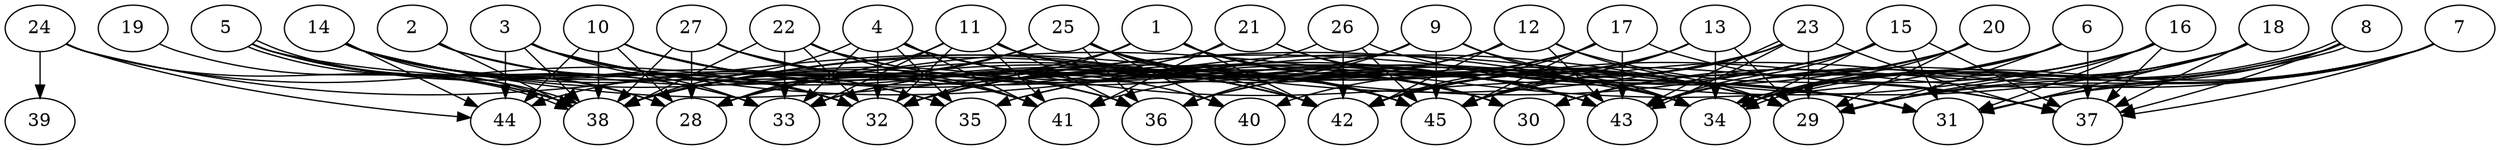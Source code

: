 // DAG automatically generated by daggen at Thu Oct  3 14:07:23 2019
// ./daggen --dot -n 45 --ccr 0.5 --fat 0.9 --regular 0.7 --density 0.6 --mindata 5242880 --maxdata 52428800 
digraph G {
  1 [size="14858240", alpha="0.04", expect_size="7429120"] 
  1 -> 29 [size ="7429120"]
  1 -> 30 [size ="7429120"]
  1 -> 32 [size ="7429120"]
  1 -> 38 [size ="7429120"]
  1 -> 42 [size ="7429120"]
  1 -> 43 [size ="7429120"]
  2 [size="77361152", alpha="0.11", expect_size="38680576"] 
  2 -> 32 [size ="38680576"]
  2 -> 38 [size ="38680576"]
  2 -> 42 [size ="38680576"]
  3 [size="81831936", alpha="0.17", expect_size="40915968"] 
  3 -> 29 [size ="40915968"]
  3 -> 32 [size ="40915968"]
  3 -> 33 [size ="40915968"]
  3 -> 38 [size ="40915968"]
  3 -> 42 [size ="40915968"]
  3 -> 44 [size ="40915968"]
  3 -> 45 [size ="40915968"]
  4 [size="67133440", alpha="0.02", expect_size="33566720"] 
  4 -> 31 [size ="33566720"]
  4 -> 32 [size ="33566720"]
  4 -> 33 [size ="33566720"]
  4 -> 34 [size ="33566720"]
  4 -> 35 [size ="33566720"]
  4 -> 38 [size ="33566720"]
  4 -> 41 [size ="33566720"]
  4 -> 45 [size ="33566720"]
  5 [size="27465728", alpha="0.09", expect_size="13732864"] 
  5 -> 28 [size ="13732864"]
  5 -> 33 [size ="13732864"]
  5 -> 34 [size ="13732864"]
  5 -> 35 [size ="13732864"]
  5 -> 38 [size ="13732864"]
  5 -> 38 [size ="13732864"]
  6 [size="83034112", alpha="0.01", expect_size="41517056"] 
  6 -> 28 [size ="41517056"]
  6 -> 29 [size ="41517056"]
  6 -> 34 [size ="41517056"]
  6 -> 37 [size ="41517056"]
  6 -> 43 [size ="41517056"]
  7 [size="89008128", alpha="0.03", expect_size="44504064"] 
  7 -> 29 [size ="44504064"]
  7 -> 31 [size ="44504064"]
  7 -> 34 [size ="44504064"]
  7 -> 37 [size ="44504064"]
  7 -> 43 [size ="44504064"]
  7 -> 45 [size ="44504064"]
  8 [size="19453952", alpha="0.05", expect_size="9726976"] 
  8 -> 31 [size ="9726976"]
  8 -> 34 [size ="9726976"]
  8 -> 34 [size ="9726976"]
  8 -> 37 [size ="9726976"]
  8 -> 42 [size ="9726976"]
  8 -> 43 [size ="9726976"]
  9 [size="37015552", alpha="0.08", expect_size="18507776"] 
  9 -> 31 [size ="18507776"]
  9 -> 32 [size ="18507776"]
  9 -> 33 [size ="18507776"]
  9 -> 34 [size ="18507776"]
  9 -> 36 [size ="18507776"]
  9 -> 45 [size ="18507776"]
  10 [size="23851008", alpha="0.16", expect_size="11925504"] 
  10 -> 28 [size ="11925504"]
  10 -> 30 [size ="11925504"]
  10 -> 36 [size ="11925504"]
  10 -> 38 [size ="11925504"]
  10 -> 41 [size ="11925504"]
  10 -> 42 [size ="11925504"]
  10 -> 43 [size ="11925504"]
  10 -> 44 [size ="11925504"]
  11 [size="74182656", alpha="0.14", expect_size="37091328"] 
  11 -> 28 [size ="37091328"]
  11 -> 29 [size ="37091328"]
  11 -> 30 [size ="37091328"]
  11 -> 32 [size ="37091328"]
  11 -> 33 [size ="37091328"]
  11 -> 36 [size ="37091328"]
  11 -> 41 [size ="37091328"]
  11 -> 43 [size ="37091328"]
  12 [size="94773248", alpha="0.12", expect_size="47386624"] 
  12 -> 29 [size ="47386624"]
  12 -> 32 [size ="47386624"]
  12 -> 33 [size ="47386624"]
  12 -> 37 [size ="47386624"]
  12 -> 42 [size ="47386624"]
  12 -> 43 [size ="47386624"]
  13 [size="50573312", alpha="0.03", expect_size="25286656"] 
  13 -> 29 [size ="25286656"]
  13 -> 34 [size ="25286656"]
  13 -> 40 [size ="25286656"]
  13 -> 42 [size ="25286656"]
  13 -> 45 [size ="25286656"]
  14 [size="37216256", alpha="0.10", expect_size="18608128"] 
  14 -> 28 [size ="18608128"]
  14 -> 32 [size ="18608128"]
  14 -> 33 [size ="18608128"]
  14 -> 34 [size ="18608128"]
  14 -> 35 [size ="18608128"]
  14 -> 36 [size ="18608128"]
  14 -> 38 [size ="18608128"]
  14 -> 42 [size ="18608128"]
  14 -> 44 [size ="18608128"]
  15 [size="47753216", alpha="0.15", expect_size="23876608"] 
  15 -> 31 [size ="23876608"]
  15 -> 34 [size ="23876608"]
  15 -> 35 [size ="23876608"]
  15 -> 37 [size ="23876608"]
  15 -> 38 [size ="23876608"]
  15 -> 42 [size ="23876608"]
  15 -> 43 [size ="23876608"]
  16 [size="89331712", alpha="0.13", expect_size="44665856"] 
  16 -> 29 [size ="44665856"]
  16 -> 31 [size ="44665856"]
  16 -> 32 [size ="44665856"]
  16 -> 37 [size ="44665856"]
  16 -> 42 [size ="44665856"]
  16 -> 43 [size ="44665856"]
  17 [size="96215040", alpha="0.16", expect_size="48107520"] 
  17 -> 32 [size ="48107520"]
  17 -> 36 [size ="48107520"]
  17 -> 37 [size ="48107520"]
  17 -> 42 [size ="48107520"]
  17 -> 43 [size ="48107520"]
  17 -> 45 [size ="48107520"]
  18 [size="15699968", alpha="0.07", expect_size="7849984"] 
  18 -> 29 [size ="7849984"]
  18 -> 30 [size ="7849984"]
  18 -> 31 [size ="7849984"]
  18 -> 34 [size ="7849984"]
  18 -> 35 [size ="7849984"]
  18 -> 37 [size ="7849984"]
  19 [size="41420800", alpha="0.10", expect_size="20710400"] 
  19 -> 38 [size ="20710400"]
  20 [size="80809984", alpha="0.13", expect_size="40404992"] 
  20 -> 29 [size ="40404992"]
  20 -> 30 [size ="40404992"]
  20 -> 34 [size ="40404992"]
  20 -> 41 [size ="40404992"]
  21 [size="59738112", alpha="0.17", expect_size="29869056"] 
  21 -> 34 [size ="29869056"]
  21 -> 38 [size ="29869056"]
  21 -> 41 [size ="29869056"]
  21 -> 43 [size ="29869056"]
  22 [size="31639552", alpha="0.16", expect_size="15819776"] 
  22 -> 32 [size ="15819776"]
  22 -> 33 [size ="15819776"]
  22 -> 34 [size ="15819776"]
  22 -> 38 [size ="15819776"]
  22 -> 41 [size ="15819776"]
  22 -> 43 [size ="15819776"]
  23 [size="85925888", alpha="0.09", expect_size="42962944"] 
  23 -> 29 [size ="42962944"]
  23 -> 36 [size ="42962944"]
  23 -> 37 [size ="42962944"]
  23 -> 38 [size ="42962944"]
  23 -> 43 [size ="42962944"]
  23 -> 43 [size ="42962944"]
  23 -> 45 [size ="42962944"]
  24 [size="102277120", alpha="0.14", expect_size="51138560"] 
  24 -> 32 [size ="51138560"]
  24 -> 38 [size ="51138560"]
  24 -> 39 [size ="51138560"]
  24 -> 42 [size ="51138560"]
  24 -> 44 [size ="51138560"]
  25 [size="53833728", alpha="0.03", expect_size="26916864"] 
  25 -> 28 [size ="26916864"]
  25 -> 29 [size ="26916864"]
  25 -> 34 [size ="26916864"]
  25 -> 36 [size ="26916864"]
  25 -> 38 [size ="26916864"]
  25 -> 40 [size ="26916864"]
  25 -> 42 [size ="26916864"]
  25 -> 43 [size ="26916864"]
  25 -> 44 [size ="26916864"]
  25 -> 45 [size ="26916864"]
  26 [size="31631360", alpha="0.08", expect_size="15815680"] 
  26 -> 31 [size ="15815680"]
  26 -> 38 [size ="15815680"]
  26 -> 42 [size ="15815680"]
  26 -> 45 [size ="15815680"]
  27 [size="94394368", alpha="0.09", expect_size="47197184"] 
  27 -> 28 [size ="47197184"]
  27 -> 38 [size ="47197184"]
  27 -> 40 [size ="47197184"]
  27 -> 41 [size ="47197184"]
  27 -> 43 [size ="47197184"]
  27 -> 45 [size ="47197184"]
  28 [size="77025280", alpha="0.11", expect_size="38512640"] 
  29 [size="16441344", alpha="0.20", expect_size="8220672"] 
  30 [size="64657408", alpha="0.11", expect_size="32328704"] 
  31 [size="33218560", alpha="0.16", expect_size="16609280"] 
  32 [size="20871168", alpha="0.19", expect_size="10435584"] 
  33 [size="94490624", alpha="0.10", expect_size="47245312"] 
  34 [size="42309632", alpha="0.07", expect_size="21154816"] 
  35 [size="15347712", alpha="0.11", expect_size="7673856"] 
  36 [size="30586880", alpha="0.13", expect_size="15293440"] 
  37 [size="66203648", alpha="0.12", expect_size="33101824"] 
  38 [size="11978752", alpha="0.13", expect_size="5989376"] 
  39 [size="65626112", alpha="0.00", expect_size="32813056"] 
  40 [size="64931840", alpha="0.03", expect_size="32465920"] 
  41 [size="23263232", alpha="0.15", expect_size="11631616"] 
  42 [size="98689024", alpha="0.12", expect_size="49344512"] 
  43 [size="92383232", alpha="0.05", expect_size="46191616"] 
  44 [size="44431360", alpha="0.18", expect_size="22215680"] 
  45 [size="75941888", alpha="0.20", expect_size="37970944"] 
}
